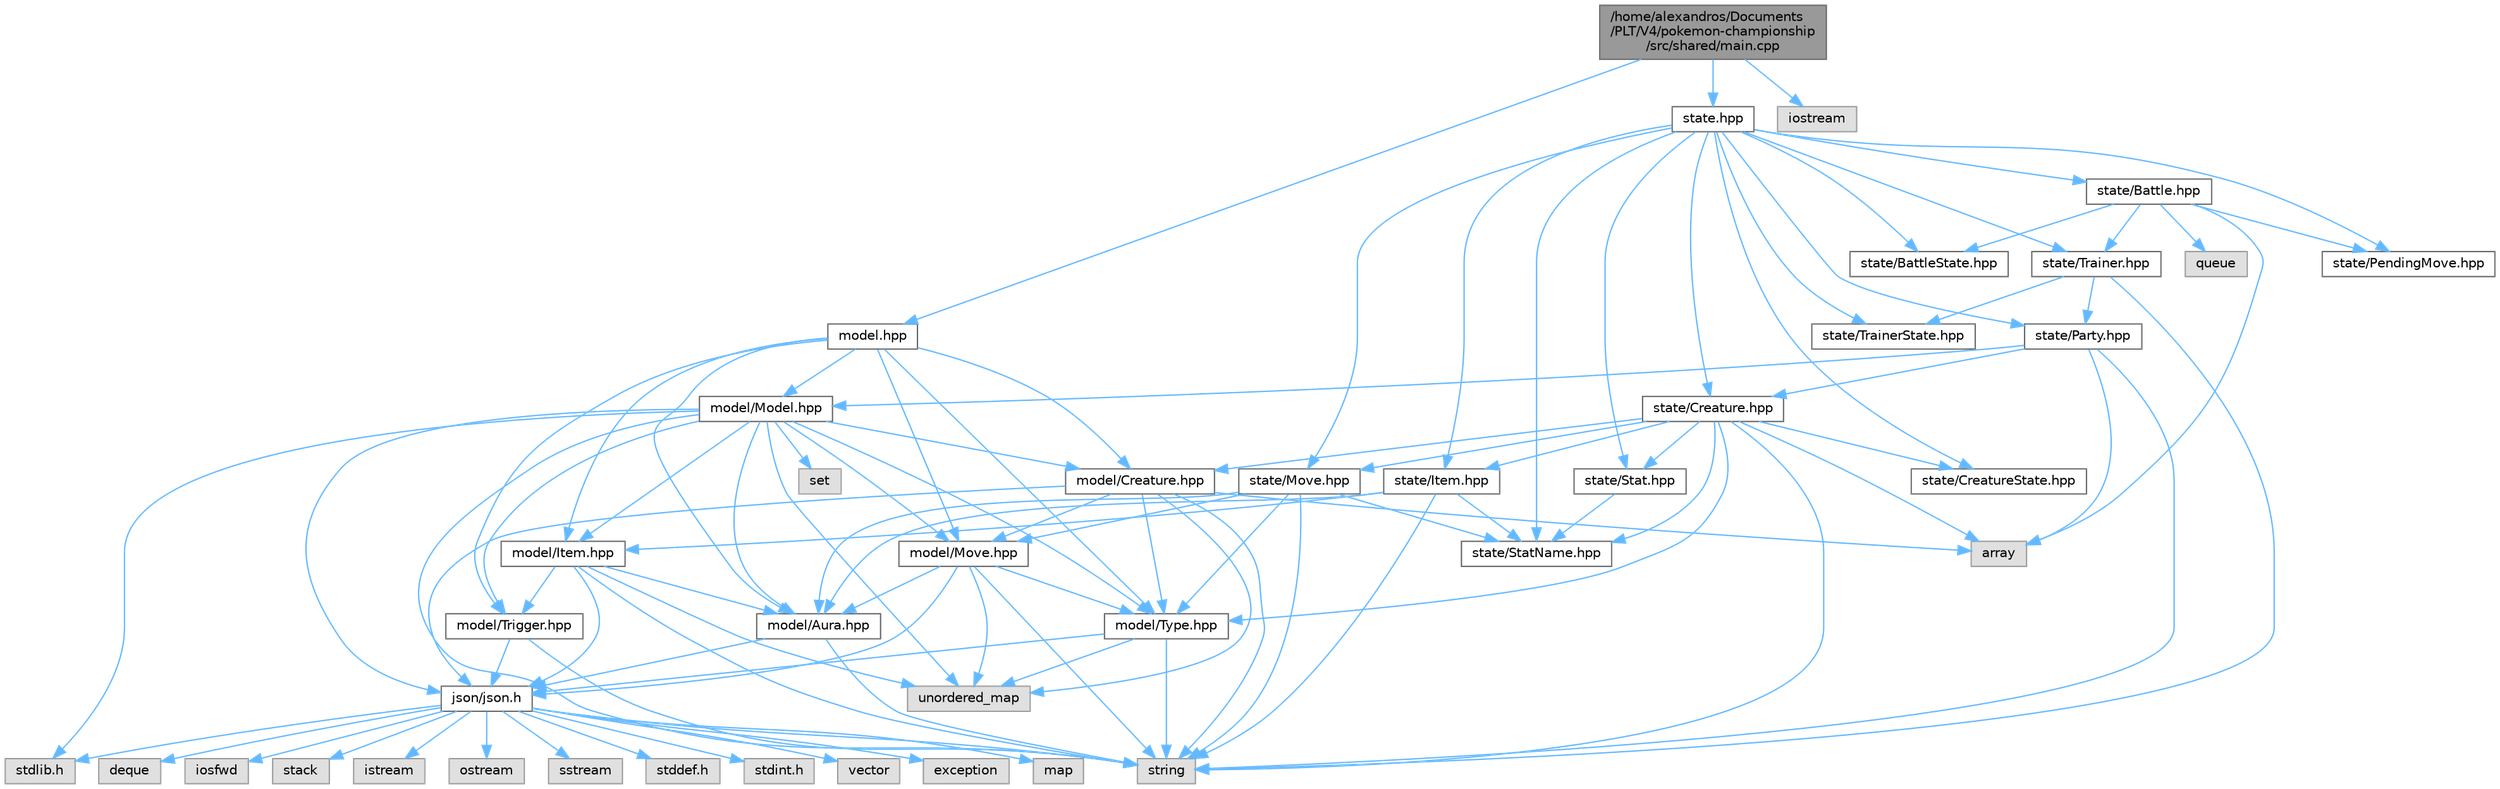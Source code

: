 digraph "/home/alexandros/Documents/PLT/V4/pokemon-championship/src/shared/main.cpp"
{
 // LATEX_PDF_SIZE
  bgcolor="transparent";
  edge [fontname=Helvetica,fontsize=10,labelfontname=Helvetica,labelfontsize=10];
  node [fontname=Helvetica,fontsize=10,shape=box,height=0.2,width=0.4];
  Node1 [label="/home/alexandros/Documents\l/PLT/V4/pokemon-championship\l/src/shared/main.cpp",height=0.2,width=0.4,color="gray40", fillcolor="grey60", style="filled", fontcolor="black",tooltip=" "];
  Node1 -> Node2 [color="steelblue1",style="solid"];
  Node2 [label="model.hpp",height=0.2,width=0.4,color="grey40", fillcolor="white", style="filled",URL="$_model_8hpp.html",tooltip=" "];
  Node2 -> Node3 [color="steelblue1",style="solid"];
  Node3 [label="model/Type.hpp",height=0.2,width=0.4,color="grey40", fillcolor="white", style="filled",URL="$_type_8hpp.html",tooltip=" "];
  Node3 -> Node4 [color="steelblue1",style="solid"];
  Node4 [label="string",height=0.2,width=0.4,color="grey60", fillcolor="#E0E0E0", style="filled",tooltip=" "];
  Node3 -> Node5 [color="steelblue1",style="solid"];
  Node5 [label="unordered_map",height=0.2,width=0.4,color="grey60", fillcolor="#E0E0E0", style="filled",tooltip=" "];
  Node3 -> Node6 [color="steelblue1",style="solid"];
  Node6 [label="json/json.h",height=0.2,width=0.4,color="grey40", fillcolor="white", style="filled",URL="$json_8h.html",tooltip=" "];
  Node6 -> Node7 [color="steelblue1",style="solid"];
  Node7 [label="stddef.h",height=0.2,width=0.4,color="grey60", fillcolor="#E0E0E0", style="filled",tooltip=" "];
  Node6 -> Node4 [color="steelblue1",style="solid"];
  Node6 -> Node8 [color="steelblue1",style="solid"];
  Node8 [label="stdint.h",height=0.2,width=0.4,color="grey60", fillcolor="#E0E0E0", style="filled",tooltip=" "];
  Node6 -> Node9 [color="steelblue1",style="solid"];
  Node9 [label="vector",height=0.2,width=0.4,color="grey60", fillcolor="#E0E0E0", style="filled",tooltip=" "];
  Node6 -> Node10 [color="steelblue1",style="solid"];
  Node10 [label="exception",height=0.2,width=0.4,color="grey60", fillcolor="#E0E0E0", style="filled",tooltip=" "];
  Node6 -> Node11 [color="steelblue1",style="solid"];
  Node11 [label="map",height=0.2,width=0.4,color="grey60", fillcolor="#E0E0E0", style="filled",tooltip=" "];
  Node6 -> Node12 [color="steelblue1",style="solid"];
  Node12 [label="deque",height=0.2,width=0.4,color="grey60", fillcolor="#E0E0E0", style="filled",tooltip=" "];
  Node6 -> Node13 [color="steelblue1",style="solid"];
  Node13 [label="iosfwd",height=0.2,width=0.4,color="grey60", fillcolor="#E0E0E0", style="filled",tooltip=" "];
  Node6 -> Node14 [color="steelblue1",style="solid"];
  Node14 [label="stack",height=0.2,width=0.4,color="grey60", fillcolor="#E0E0E0", style="filled",tooltip=" "];
  Node6 -> Node15 [color="steelblue1",style="solid"];
  Node15 [label="istream",height=0.2,width=0.4,color="grey60", fillcolor="#E0E0E0", style="filled",tooltip=" "];
  Node6 -> Node16 [color="steelblue1",style="solid"];
  Node16 [label="ostream",height=0.2,width=0.4,color="grey60", fillcolor="#E0E0E0", style="filled",tooltip=" "];
  Node6 -> Node17 [color="steelblue1",style="solid"];
  Node17 [label="stdlib.h",height=0.2,width=0.4,color="grey60", fillcolor="#E0E0E0", style="filled",tooltip=" "];
  Node6 -> Node18 [color="steelblue1",style="solid"];
  Node18 [label="sstream",height=0.2,width=0.4,color="grey60", fillcolor="#E0E0E0", style="filled",tooltip=" "];
  Node2 -> Node19 [color="steelblue1",style="solid"];
  Node19 [label="model/Aura.hpp",height=0.2,width=0.4,color="grey40", fillcolor="white", style="filled",URL="$_aura_8hpp.html",tooltip=" "];
  Node19 -> Node4 [color="steelblue1",style="solid"];
  Node19 -> Node6 [color="steelblue1",style="solid"];
  Node2 -> Node20 [color="steelblue1",style="solid"];
  Node20 [label="model/Move.hpp",height=0.2,width=0.4,color="grey40", fillcolor="white", style="filled",URL="$model_2_move_8hpp.html",tooltip=" "];
  Node20 -> Node4 [color="steelblue1",style="solid"];
  Node20 -> Node6 [color="steelblue1",style="solid"];
  Node20 -> Node5 [color="steelblue1",style="solid"];
  Node20 -> Node3 [color="steelblue1",style="solid"];
  Node20 -> Node19 [color="steelblue1",style="solid"];
  Node2 -> Node21 [color="steelblue1",style="solid"];
  Node21 [label="model/Creature.hpp",height=0.2,width=0.4,color="grey40", fillcolor="white", style="filled",URL="$model_2_creature_8hpp.html",tooltip=" "];
  Node21 -> Node4 [color="steelblue1",style="solid"];
  Node21 -> Node22 [color="steelblue1",style="solid"];
  Node22 [label="array",height=0.2,width=0.4,color="grey60", fillcolor="#E0E0E0", style="filled",tooltip=" "];
  Node21 -> Node6 [color="steelblue1",style="solid"];
  Node21 -> Node5 [color="steelblue1",style="solid"];
  Node21 -> Node20 [color="steelblue1",style="solid"];
  Node21 -> Node3 [color="steelblue1",style="solid"];
  Node2 -> Node23 [color="steelblue1",style="solid"];
  Node23 [label="model/Trigger.hpp",height=0.2,width=0.4,color="grey40", fillcolor="white", style="filled",URL="$_trigger_8hpp.html",tooltip=" "];
  Node23 -> Node4 [color="steelblue1",style="solid"];
  Node23 -> Node6 [color="steelblue1",style="solid"];
  Node2 -> Node24 [color="steelblue1",style="solid"];
  Node24 [label="model/Item.hpp",height=0.2,width=0.4,color="grey40", fillcolor="white", style="filled",URL="$model_2_item_8hpp.html",tooltip=" "];
  Node24 -> Node4 [color="steelblue1",style="solid"];
  Node24 -> Node6 [color="steelblue1",style="solid"];
  Node24 -> Node5 [color="steelblue1",style="solid"];
  Node24 -> Node23 [color="steelblue1",style="solid"];
  Node24 -> Node19 [color="steelblue1",style="solid"];
  Node2 -> Node25 [color="steelblue1",style="solid"];
  Node25 [label="model/Model.hpp",height=0.2,width=0.4,color="grey40", fillcolor="white", style="filled",URL="$model_2_model_8hpp.html",tooltip=" "];
  Node25 -> Node4 [color="steelblue1",style="solid"];
  Node25 -> Node5 [color="steelblue1",style="solid"];
  Node25 -> Node26 [color="steelblue1",style="solid"];
  Node26 [label="set",height=0.2,width=0.4,color="grey60", fillcolor="#E0E0E0", style="filled",tooltip=" "];
  Node25 -> Node6 [color="steelblue1",style="solid"];
  Node25 -> Node17 [color="steelblue1",style="solid"];
  Node25 -> Node24 [color="steelblue1",style="solid"];
  Node25 -> Node23 [color="steelblue1",style="solid"];
  Node25 -> Node19 [color="steelblue1",style="solid"];
  Node25 -> Node20 [color="steelblue1",style="solid"];
  Node25 -> Node21 [color="steelblue1",style="solid"];
  Node25 -> Node3 [color="steelblue1",style="solid"];
  Node1 -> Node27 [color="steelblue1",style="solid"];
  Node27 [label="state.hpp",height=0.2,width=0.4,color="grey40", fillcolor="white", style="filled",URL="$shared_2state_8hpp.html",tooltip=" "];
  Node27 -> Node28 [color="steelblue1",style="solid"];
  Node28 [label="state/StatName.hpp",height=0.2,width=0.4,color="grey40", fillcolor="white", style="filled",URL="$_stat_name_8hpp.html",tooltip=" "];
  Node27 -> Node29 [color="steelblue1",style="solid"];
  Node29 [label="state/Stat.hpp",height=0.2,width=0.4,color="grey40", fillcolor="white", style="filled",URL="$_stat_8hpp.html",tooltip=" "];
  Node29 -> Node28 [color="steelblue1",style="solid"];
  Node27 -> Node30 [color="steelblue1",style="solid"];
  Node30 [label="state/Move.hpp",height=0.2,width=0.4,color="grey40", fillcolor="white", style="filled",URL="$state_2_move_8hpp.html",tooltip=" "];
  Node30 -> Node4 [color="steelblue1",style="solid"];
  Node30 -> Node20 [color="steelblue1",style="solid"];
  Node30 -> Node28 [color="steelblue1",style="solid"];
  Node30 -> Node19 [color="steelblue1",style="solid"];
  Node30 -> Node3 [color="steelblue1",style="solid"];
  Node27 -> Node31 [color="steelblue1",style="solid"];
  Node31 [label="state/Item.hpp",height=0.2,width=0.4,color="grey40", fillcolor="white", style="filled",URL="$state_2_item_8hpp.html",tooltip=" "];
  Node31 -> Node4 [color="steelblue1",style="solid"];
  Node31 -> Node24 [color="steelblue1",style="solid"];
  Node31 -> Node28 [color="steelblue1",style="solid"];
  Node31 -> Node19 [color="steelblue1",style="solid"];
  Node27 -> Node32 [color="steelblue1",style="solid"];
  Node32 [label="state/CreatureState.hpp",height=0.2,width=0.4,color="grey40", fillcolor="white", style="filled",URL="$_creature_state_8hpp.html",tooltip=" "];
  Node27 -> Node33 [color="steelblue1",style="solid"];
  Node33 [label="state/Creature.hpp",height=0.2,width=0.4,color="grey40", fillcolor="white", style="filled",URL="$state_2_creature_8hpp.html",tooltip=" "];
  Node33 -> Node4 [color="steelblue1",style="solid"];
  Node33 -> Node22 [color="steelblue1",style="solid"];
  Node33 -> Node32 [color="steelblue1",style="solid"];
  Node33 -> Node21 [color="steelblue1",style="solid"];
  Node33 -> Node28 [color="steelblue1",style="solid"];
  Node33 -> Node3 [color="steelblue1",style="solid"];
  Node33 -> Node31 [color="steelblue1",style="solid"];
  Node33 -> Node29 [color="steelblue1",style="solid"];
  Node33 -> Node30 [color="steelblue1",style="solid"];
  Node27 -> Node34 [color="steelblue1",style="solid"];
  Node34 [label="state/Party.hpp",height=0.2,width=0.4,color="grey40", fillcolor="white", style="filled",URL="$_party_8hpp.html",tooltip=" "];
  Node34 -> Node22 [color="steelblue1",style="solid"];
  Node34 -> Node4 [color="steelblue1",style="solid"];
  Node34 -> Node25 [color="steelblue1",style="solid"];
  Node34 -> Node33 [color="steelblue1",style="solid"];
  Node27 -> Node35 [color="steelblue1",style="solid"];
  Node35 [label="state/TrainerState.hpp",height=0.2,width=0.4,color="grey40", fillcolor="white", style="filled",URL="$_trainer_state_8hpp.html",tooltip=" "];
  Node27 -> Node36 [color="steelblue1",style="solid"];
  Node36 [label="state/Trainer.hpp",height=0.2,width=0.4,color="grey40", fillcolor="white", style="filled",URL="$_trainer_8hpp.html",tooltip=" "];
  Node36 -> Node4 [color="steelblue1",style="solid"];
  Node36 -> Node35 [color="steelblue1",style="solid"];
  Node36 -> Node34 [color="steelblue1",style="solid"];
  Node27 -> Node37 [color="steelblue1",style="solid"];
  Node37 [label="state/BattleState.hpp",height=0.2,width=0.4,color="grey40", fillcolor="white", style="filled",URL="$_battle_state_8hpp.html",tooltip=" "];
  Node27 -> Node38 [color="steelblue1",style="solid"];
  Node38 [label="state/PendingMove.hpp",height=0.2,width=0.4,color="grey40", fillcolor="white", style="filled",URL="$_pending_move_8hpp.html",tooltip=" "];
  Node27 -> Node39 [color="steelblue1",style="solid"];
  Node39 [label="state/Battle.hpp",height=0.2,width=0.4,color="grey40", fillcolor="white", style="filled",URL="$_battle_8hpp.html",tooltip=" "];
  Node39 -> Node22 [color="steelblue1",style="solid"];
  Node39 -> Node40 [color="steelblue1",style="solid"];
  Node40 [label="queue",height=0.2,width=0.4,color="grey60", fillcolor="#E0E0E0", style="filled",tooltip=" "];
  Node39 -> Node37 [color="steelblue1",style="solid"];
  Node39 -> Node38 [color="steelblue1",style="solid"];
  Node39 -> Node36 [color="steelblue1",style="solid"];
  Node1 -> Node41 [color="steelblue1",style="solid"];
  Node41 [label="iostream",height=0.2,width=0.4,color="grey60", fillcolor="#E0E0E0", style="filled",tooltip=" "];
}

